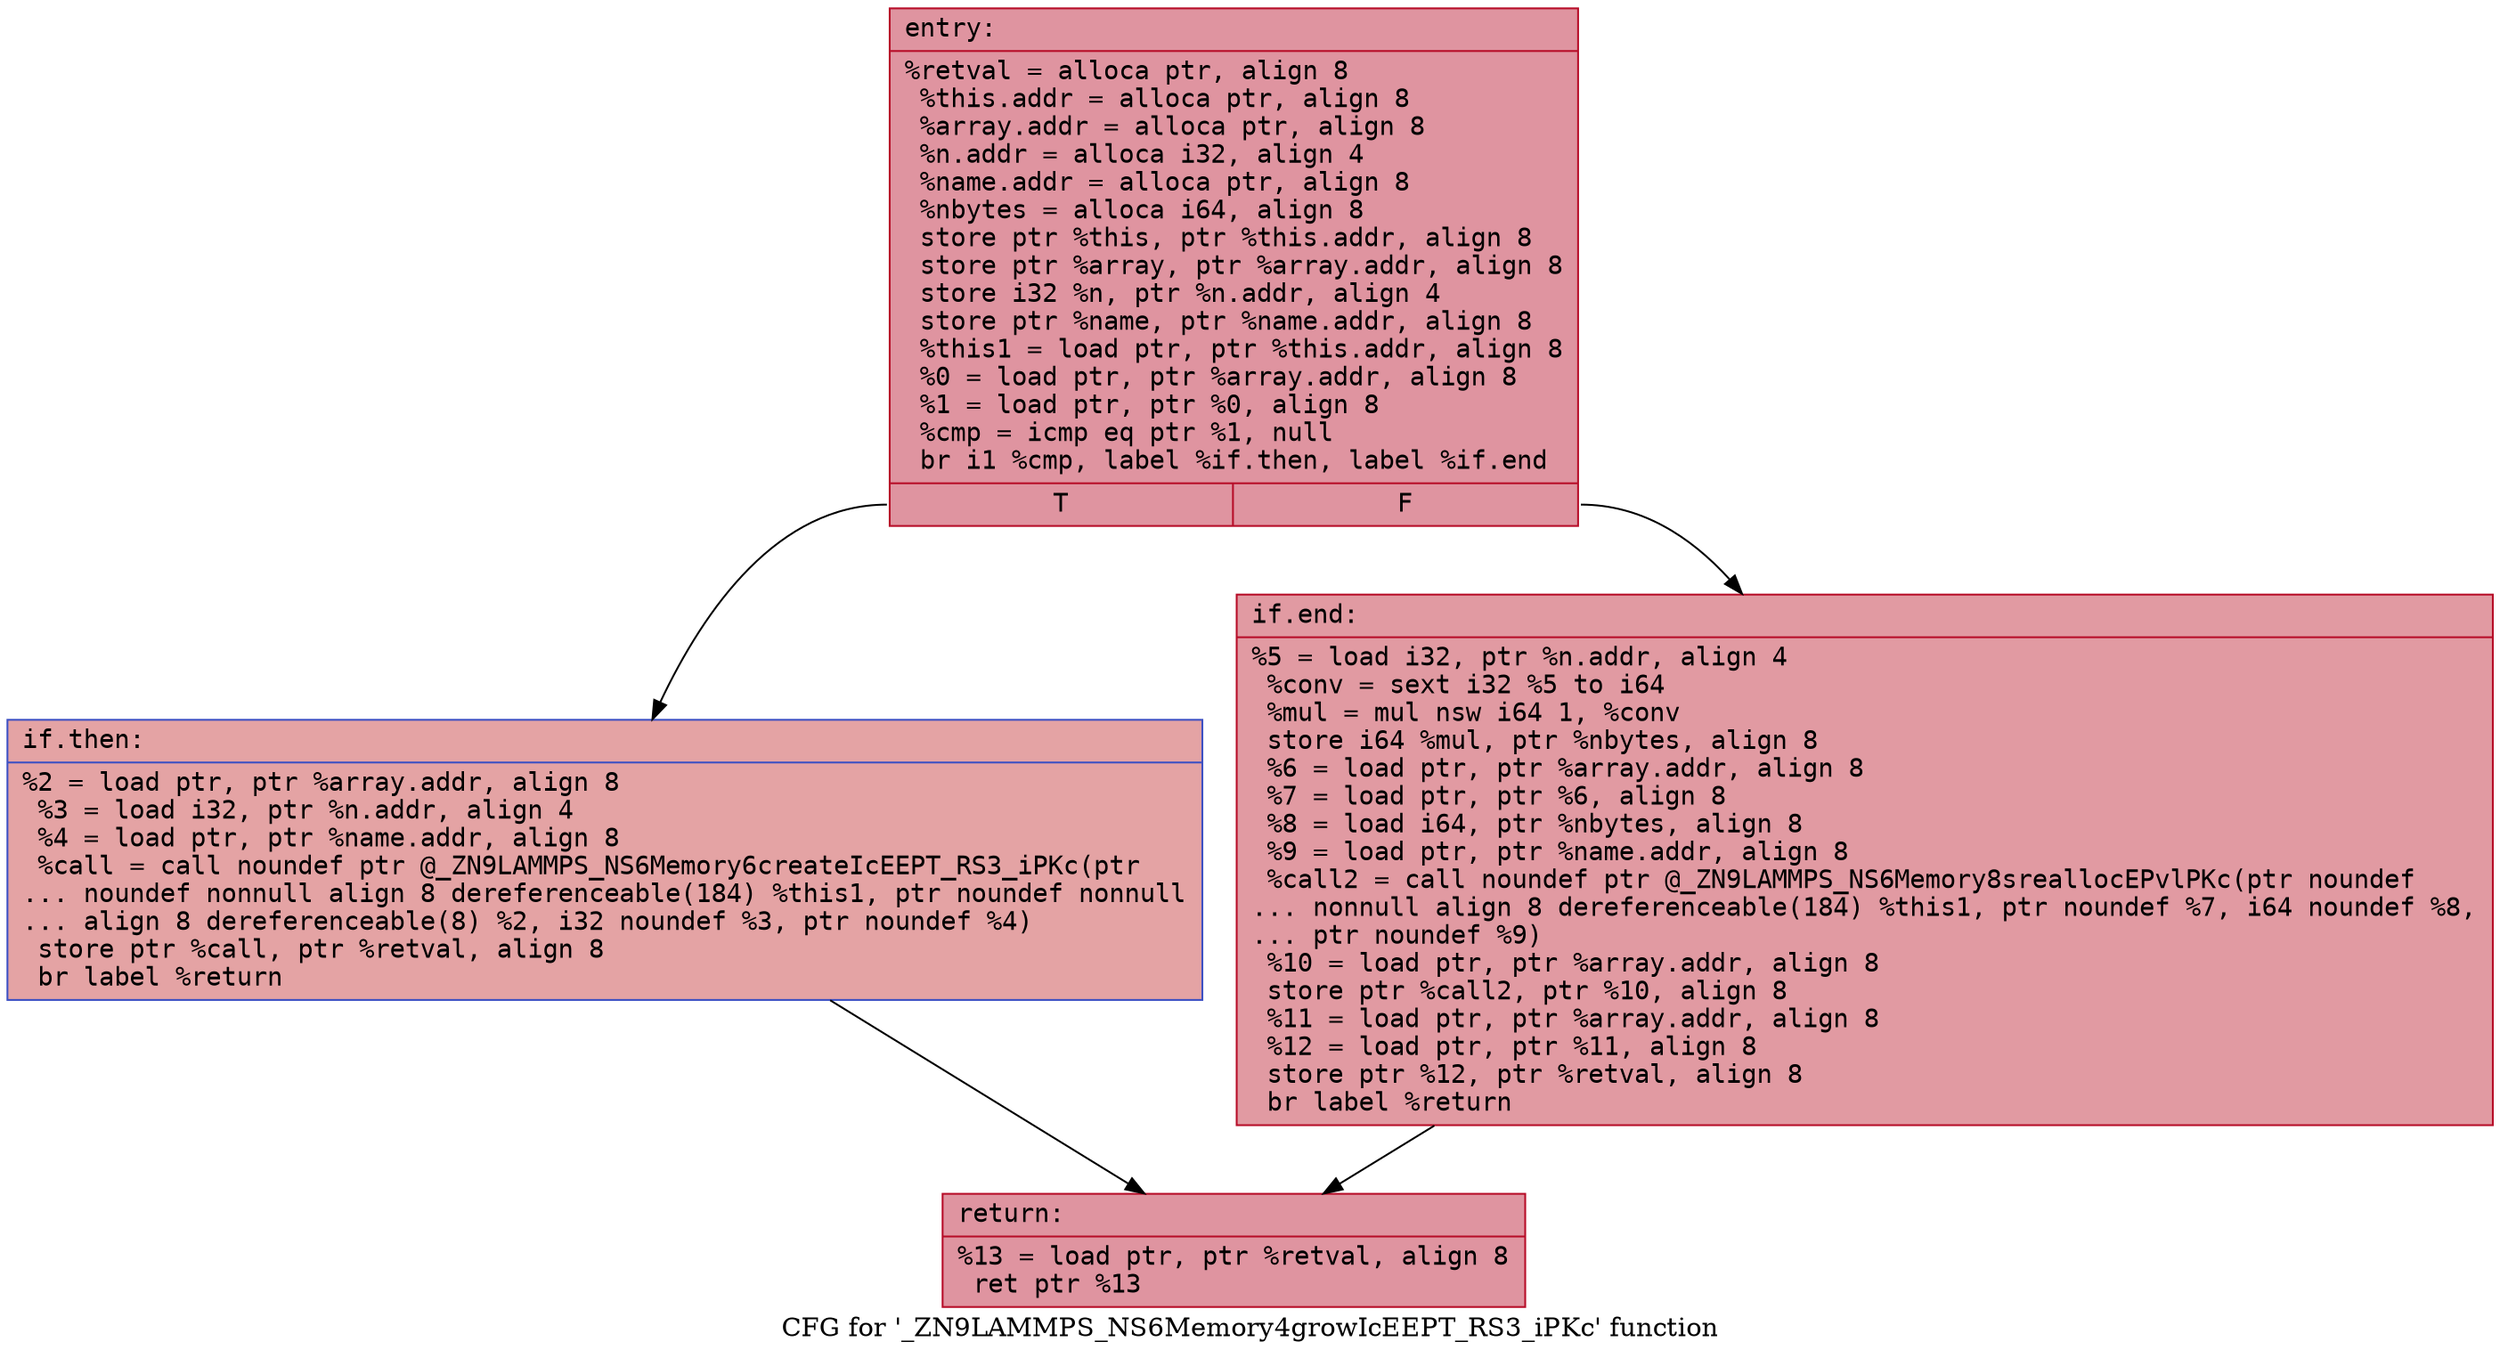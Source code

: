digraph "CFG for '_ZN9LAMMPS_NS6Memory4growIcEEPT_RS3_iPKc' function" {
	label="CFG for '_ZN9LAMMPS_NS6Memory4growIcEEPT_RS3_iPKc' function";

	Node0x562b3e21e9a0 [shape=record,color="#b70d28ff", style=filled, fillcolor="#b70d2870" fontname="Courier",label="{entry:\l|  %retval = alloca ptr, align 8\l  %this.addr = alloca ptr, align 8\l  %array.addr = alloca ptr, align 8\l  %n.addr = alloca i32, align 4\l  %name.addr = alloca ptr, align 8\l  %nbytes = alloca i64, align 8\l  store ptr %this, ptr %this.addr, align 8\l  store ptr %array, ptr %array.addr, align 8\l  store i32 %n, ptr %n.addr, align 4\l  store ptr %name, ptr %name.addr, align 8\l  %this1 = load ptr, ptr %this.addr, align 8\l  %0 = load ptr, ptr %array.addr, align 8\l  %1 = load ptr, ptr %0, align 8\l  %cmp = icmp eq ptr %1, null\l  br i1 %cmp, label %if.then, label %if.end\l|{<s0>T|<s1>F}}"];
	Node0x562b3e21e9a0:s0 -> Node0x562b3e21f3a0[tooltip="entry -> if.then\nProbability 37.50%" ];
	Node0x562b3e21e9a0:s1 -> Node0x562b3e21f410[tooltip="entry -> if.end\nProbability 62.50%" ];
	Node0x562b3e21f3a0 [shape=record,color="#3d50c3ff", style=filled, fillcolor="#c32e3170" fontname="Courier",label="{if.then:\l|  %2 = load ptr, ptr %array.addr, align 8\l  %3 = load i32, ptr %n.addr, align 4\l  %4 = load ptr, ptr %name.addr, align 8\l  %call = call noundef ptr @_ZN9LAMMPS_NS6Memory6createIcEEPT_RS3_iPKc(ptr\l... noundef nonnull align 8 dereferenceable(184) %this1, ptr noundef nonnull\l... align 8 dereferenceable(8) %2, i32 noundef %3, ptr noundef %4)\l  store ptr %call, ptr %retval, align 8\l  br label %return\l}"];
	Node0x562b3e21f3a0 -> Node0x562b3e21f990[tooltip="if.then -> return\nProbability 100.00%" ];
	Node0x562b3e21f410 [shape=record,color="#b70d28ff", style=filled, fillcolor="#bb1b2c70" fontname="Courier",label="{if.end:\l|  %5 = load i32, ptr %n.addr, align 4\l  %conv = sext i32 %5 to i64\l  %mul = mul nsw i64 1, %conv\l  store i64 %mul, ptr %nbytes, align 8\l  %6 = load ptr, ptr %array.addr, align 8\l  %7 = load ptr, ptr %6, align 8\l  %8 = load i64, ptr %nbytes, align 8\l  %9 = load ptr, ptr %name.addr, align 8\l  %call2 = call noundef ptr @_ZN9LAMMPS_NS6Memory8sreallocEPvlPKc(ptr noundef\l... nonnull align 8 dereferenceable(184) %this1, ptr noundef %7, i64 noundef %8,\l... ptr noundef %9)\l  %10 = load ptr, ptr %array.addr, align 8\l  store ptr %call2, ptr %10, align 8\l  %11 = load ptr, ptr %array.addr, align 8\l  %12 = load ptr, ptr %11, align 8\l  store ptr %12, ptr %retval, align 8\l  br label %return\l}"];
	Node0x562b3e21f410 -> Node0x562b3e21f990[tooltip="if.end -> return\nProbability 100.00%" ];
	Node0x562b3e21f990 [shape=record,color="#b70d28ff", style=filled, fillcolor="#b70d2870" fontname="Courier",label="{return:\l|  %13 = load ptr, ptr %retval, align 8\l  ret ptr %13\l}"];
}
